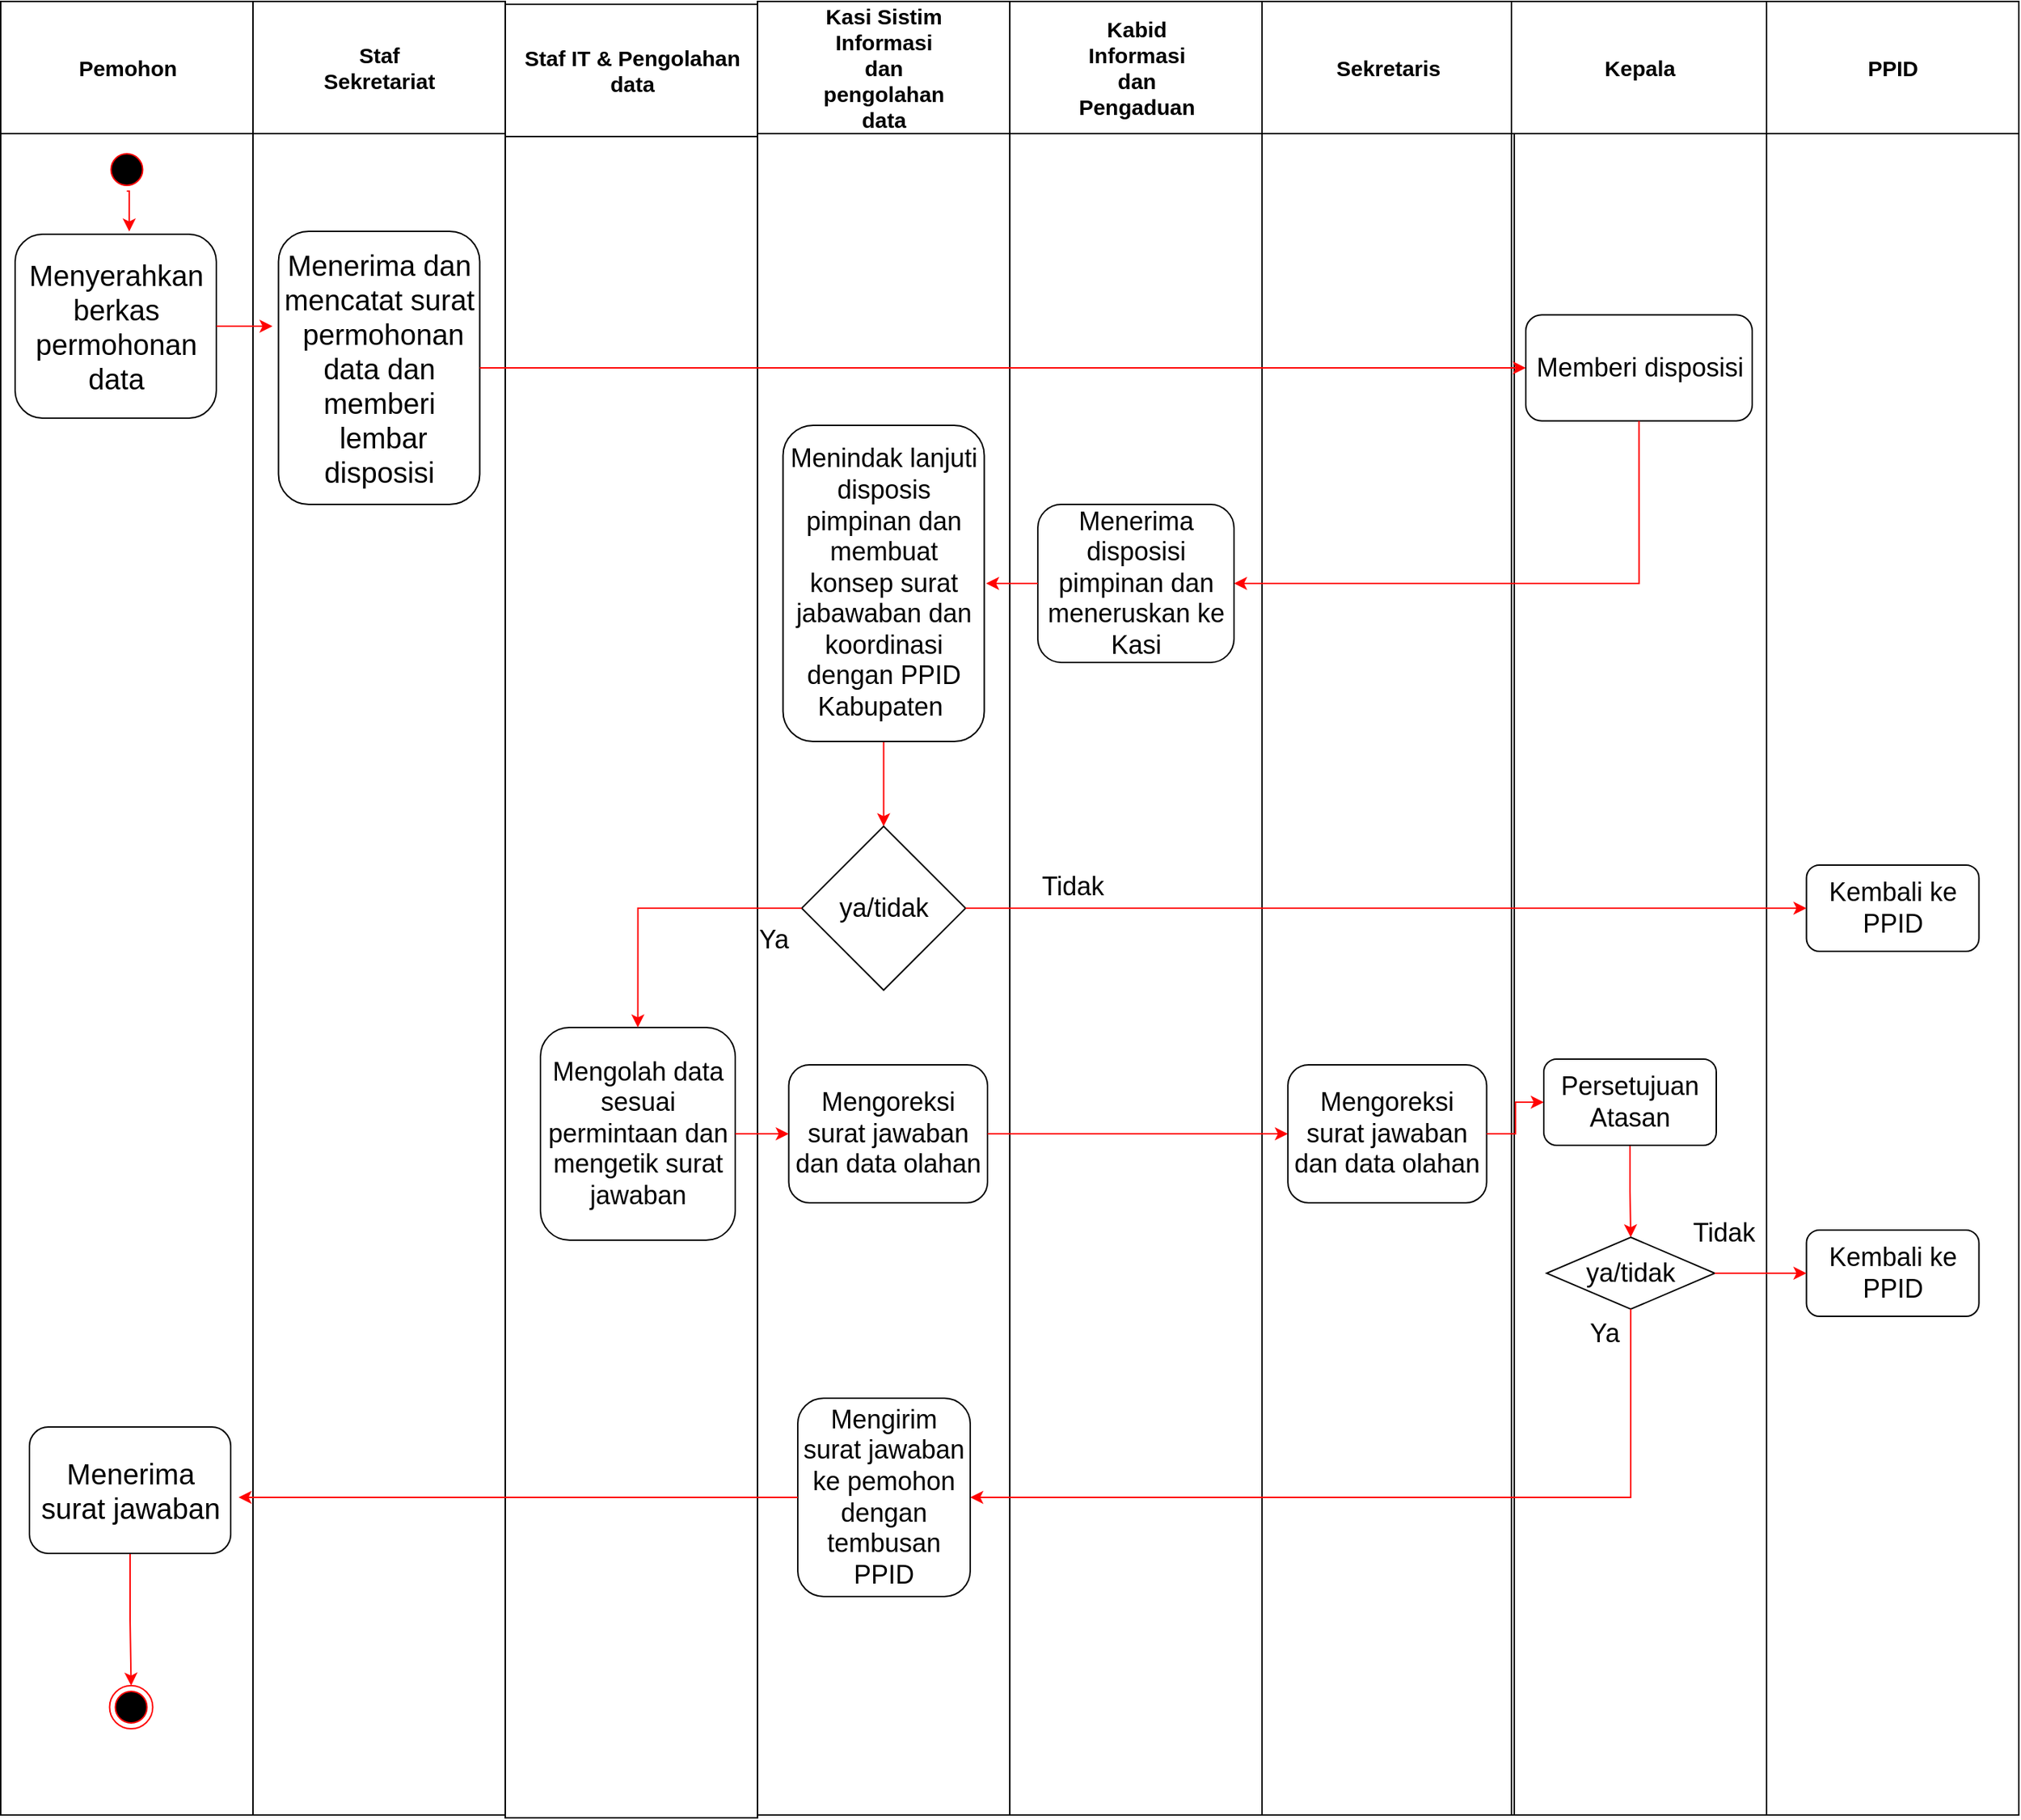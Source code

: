 <mxfile version="14.7.7" type="github">
  <diagram name="Page-1" id="e7e014a7-5840-1c2e-5031-d8a46d1fe8dd">
    <mxGraphModel dx="1038" dy="556" grid="1" gridSize="10" guides="1" tooltips="1" connect="1" arrows="1" fold="1" page="1" pageScale="1" pageWidth="1169" pageHeight="826" background="none" math="0" shadow="0">
      <root>
        <mxCell id="0" />
        <mxCell id="1" parent="0" />
        <mxCell id="2" value="Pemohon" style="swimlane;whiteSpace=wrap;startSize=92;fontSize=15;" parent="1" vertex="1">
          <mxGeometry x="164.5" y="128" width="175.5" height="1262" as="geometry" />
        </mxCell>
        <mxCell id="EJGItbRI0ggfpn9-f8-u-73" style="edgeStyle=orthogonalEdgeStyle;rounded=0;orthogonalLoop=1;jettySize=auto;html=1;exitX=0.5;exitY=1;exitDx=0;exitDy=0;entryX=0.567;entryY=-0.015;entryDx=0;entryDy=0;entryPerimeter=0;fontSize=15;fontColor=#000000;strokeColor=#FF0303;" edge="1" parent="2" source="5" target="7">
          <mxGeometry relative="1" as="geometry" />
        </mxCell>
        <mxCell id="5" value="" style="ellipse;shape=startState;fillColor=#000000;strokeColor=#ff0000;" parent="2" vertex="1">
          <mxGeometry x="72.75" y="102" width="30" height="30" as="geometry" />
        </mxCell>
        <mxCell id="7" value="Menyerahkan&#xa;berkas&#xa;permohonan&#xa;data" style="rounded=1;whiteSpace=wrap;html=1;fontFamily=Helvetica;fontSize=20;fontColor=#000000;align=center;strokeColor=#000000;fillColor=#ffffff;" parent="2" vertex="1">
          <mxGeometry x="10" y="162" width="140" height="128" as="geometry" />
        </mxCell>
        <mxCell id="EJGItbRI0ggfpn9-f8-u-124" style="edgeStyle=orthogonalEdgeStyle;rounded=0;orthogonalLoop=1;jettySize=auto;html=1;entryX=0.5;entryY=0;entryDx=0;entryDy=0;fontSize=18;fontColor=#000000;strokeColor=#FF0303;" edge="1" parent="2" source="EJGItbRI0ggfpn9-f8-u-118" target="EJGItbRI0ggfpn9-f8-u-116">
          <mxGeometry relative="1" as="geometry" />
        </mxCell>
        <mxCell id="EJGItbRI0ggfpn9-f8-u-118" value="Menerima surat jawaban" style="rounded=1;whiteSpace=wrap;html=1;fontFamily=Helvetica;fontSize=20;fontColor=#000000;align=center;strokeColor=#000000;fillColor=#ffffff;" vertex="1" parent="2">
          <mxGeometry x="20" y="992" width="140" height="88" as="geometry" />
        </mxCell>
        <mxCell id="EJGItbRI0ggfpn9-f8-u-116" value="" style="ellipse;html=1;shape=endState;fillColor=#000000;strokeColor=#ff0000;fontSize=18;fontColor=#000000;" vertex="1" parent="2">
          <mxGeometry x="75.75" y="1172" width="30" height="30" as="geometry" />
        </mxCell>
        <mxCell id="EJGItbRI0ggfpn9-f8-u-47" value="Staf&#xa;Sekretariat" style="swimlane;whiteSpace=wrap;startSize=92;fontSize=15;" vertex="1" parent="1">
          <mxGeometry x="340" y="128" width="175.5" height="1262" as="geometry" />
        </mxCell>
        <mxCell id="EJGItbRI0ggfpn9-f8-u-71" value="Menerima dan &#xa;mencatat surat&#xa; permohonan&#xa;data dan &#xa;memberi&#xa; lembar &#xa;disposisi" style="rounded=1;whiteSpace=wrap;html=1;fontFamily=Helvetica;fontSize=20;fontColor=#000000;align=center;strokeColor=#000000;fillColor=#ffffff;" vertex="1" parent="EJGItbRI0ggfpn9-f8-u-47">
          <mxGeometry x="17.75" y="160" width="140" height="190" as="geometry" />
        </mxCell>
        <mxCell id="EJGItbRI0ggfpn9-f8-u-51" value="Staf IT &amp; Pengolahan&#xa;data" style="swimlane;whiteSpace=wrap;startSize=92;fontSize=15;" vertex="1" parent="1">
          <mxGeometry x="515.5" y="130" width="175.5" height="1262" as="geometry" />
        </mxCell>
        <mxCell id="EJGItbRI0ggfpn9-f8-u-97" value="&#xa;&#xa;Mengolah data sesuai permintaan dan&#xa;mengetik surat jawaban &#xa;&#xa;" style="rounded=1;whiteSpace=wrap;html=1;fontSize=18;fontColor=#000000;" vertex="1" parent="EJGItbRI0ggfpn9-f8-u-51">
          <mxGeometry x="24.5" y="712" width="135.5" height="148" as="geometry" />
        </mxCell>
        <mxCell id="EJGItbRI0ggfpn9-f8-u-55" value="Kasi Sistim&#xa;Informasi&#xa;dan&#xa;pengolahan&#xa;data" style="swimlane;whiteSpace=wrap;startSize=92;fontSize=15;" vertex="1" parent="1">
          <mxGeometry x="691" y="128" width="175.5" height="1262" as="geometry" />
        </mxCell>
        <mxCell id="EJGItbRI0ggfpn9-f8-u-93" style="edgeStyle=orthogonalEdgeStyle;rounded=0;orthogonalLoop=1;jettySize=auto;html=1;exitX=0.5;exitY=1;exitDx=0;exitDy=0;entryX=0.5;entryY=0;entryDx=0;entryDy=0;fontSize=18;fontColor=#000000;strokeColor=#FF0303;" edge="1" parent="EJGItbRI0ggfpn9-f8-u-55" source="EJGItbRI0ggfpn9-f8-u-88" target="EJGItbRI0ggfpn9-f8-u-92">
          <mxGeometry relative="1" as="geometry" />
        </mxCell>
        <mxCell id="EJGItbRI0ggfpn9-f8-u-88" value="Menindak lanjuti disposis pimpinan dan&lt;br/&gt;membuat konsep surat jabawaban dan&lt;br/&gt;koordinasi dengan PPID Kabupaten&amp;nbsp;" style="rounded=1;whiteSpace=wrap;html=1;fontSize=18;fontColor=#000000;" vertex="1" parent="EJGItbRI0ggfpn9-f8-u-55">
          <mxGeometry x="17.75" y="295" width="140" height="220" as="geometry" />
        </mxCell>
        <mxCell id="EJGItbRI0ggfpn9-f8-u-92" value="ya/tidak" style="rhombus;whiteSpace=wrap;html=1;fontSize=18;fontColor=#000000;" vertex="1" parent="EJGItbRI0ggfpn9-f8-u-55">
          <mxGeometry x="30.75" y="574" width="114" height="114" as="geometry" />
        </mxCell>
        <mxCell id="EJGItbRI0ggfpn9-f8-u-101" value="&#xa;&#xa;Mengoreksi surat jawaban dan data olahan &#xa;&#xa;" style="rounded=1;whiteSpace=wrap;html=1;fontSize=18;fontColor=#000000;" vertex="1" parent="EJGItbRI0ggfpn9-f8-u-55">
          <mxGeometry x="21.75" y="740" width="138.25" height="96" as="geometry" />
        </mxCell>
        <mxCell id="EJGItbRI0ggfpn9-f8-u-112" value="&#xa;&#xa;Mengirim surat jawaban ke pemohon&#xa;dengan tembusan PPID &#xa;&#xa;" style="rounded=1;whiteSpace=wrap;html=1;fontSize=18;fontColor=#000000;" vertex="1" parent="EJGItbRI0ggfpn9-f8-u-55">
          <mxGeometry x="28" y="972" width="120" height="138" as="geometry" />
        </mxCell>
        <mxCell id="EJGItbRI0ggfpn9-f8-u-99" value="Ya" style="text;html=1;resizable=0;autosize=1;align=center;verticalAlign=middle;points=[];fillColor=none;strokeColor=none;rounded=0;fontSize=18;fontColor=#000000;" vertex="1" parent="EJGItbRI0ggfpn9-f8-u-55">
          <mxGeometry x="-9.25" y="638" width="40" height="30" as="geometry" />
        </mxCell>
        <mxCell id="EJGItbRI0ggfpn9-f8-u-59" value="Kabid&#xa;Informasi&#xa;dan&#xa;Pengaduan" style="swimlane;whiteSpace=wrap;startSize=92;fontSize=15;" vertex="1" parent="1">
          <mxGeometry x="866.5" y="128" width="175.5" height="1262" as="geometry" />
        </mxCell>
        <mxCell id="EJGItbRI0ggfpn9-f8-u-82" value="Menerima disposisi pimpinan dan&lt;br style=&quot;font-size: 18px;&quot;&gt;meneruskan ke Kasi" style="rounded=1;whiteSpace=wrap;html=1;fontFamily=Helvetica;fontSize=18;fontColor=#000000;align=center;strokeColor=#000000;fillColor=#ffffff;" vertex="1" parent="EJGItbRI0ggfpn9-f8-u-59">
          <mxGeometry x="19.5" y="350" width="136.5" height="110" as="geometry" />
        </mxCell>
        <mxCell id="EJGItbRI0ggfpn9-f8-u-96" value="Tidak" style="text;html=1;resizable=0;autosize=1;align=center;verticalAlign=middle;points=[];fillColor=none;strokeColor=none;rounded=0;fontSize=18;fontColor=#000000;" vertex="1" parent="EJGItbRI0ggfpn9-f8-u-59">
          <mxGeometry x="13.5" y="601" width="60" height="30" as="geometry" />
        </mxCell>
        <mxCell id="EJGItbRI0ggfpn9-f8-u-63" value="Sekretaris" style="swimlane;whiteSpace=wrap;startSize=92;fontSize=15;" vertex="1" parent="1">
          <mxGeometry x="1042" y="128" width="175.5" height="1262" as="geometry" />
        </mxCell>
        <mxCell id="EJGItbRI0ggfpn9-f8-u-103" value="&#xa;&#xa;Mengoreksi surat jawaban dan data olahan &#xa;&#xa;" style="rounded=1;whiteSpace=wrap;html=1;fontSize=18;fontColor=#000000;" vertex="1" parent="EJGItbRI0ggfpn9-f8-u-63">
          <mxGeometry x="18" y="740" width="138.25" height="96" as="geometry" />
        </mxCell>
        <mxCell id="EJGItbRI0ggfpn9-f8-u-67" value="Kepala" style="swimlane;whiteSpace=wrap;startSize=92;fontSize=15;" vertex="1" parent="1">
          <mxGeometry x="1215.5" y="128" width="177.5" height="1262" as="geometry" />
        </mxCell>
        <mxCell id="EJGItbRI0ggfpn9-f8-u-78" value="&lt;font style=&quot;font-size: 18px&quot;&gt;Memberi disposisi&lt;/font&gt;" style="rounded=1;whiteSpace=wrap;html=1;fontFamily=Helvetica;fontSize=15;fontColor=#000000;align=center;strokeColor=#000000;fillColor=#ffffff;" vertex="1" parent="EJGItbRI0ggfpn9-f8-u-67">
          <mxGeometry x="10" y="218.12" width="157.5" height="73.75" as="geometry" />
        </mxCell>
        <mxCell id="EJGItbRI0ggfpn9-f8-u-113" value="Tidak" style="text;html=1;resizable=0;autosize=1;align=center;verticalAlign=middle;points=[];fillColor=none;strokeColor=none;rounded=0;fontSize=18;fontColor=#000000;" vertex="1" parent="EJGItbRI0ggfpn9-f8-u-67">
          <mxGeometry x="117.5" y="842" width="60" height="30" as="geometry" />
        </mxCell>
        <mxCell id="EJGItbRI0ggfpn9-f8-u-108" style="edgeStyle=orthogonalEdgeStyle;rounded=0;orthogonalLoop=1;jettySize=auto;html=1;fontSize=18;fontColor=#000000;strokeColor=#FF0303;" edge="1" parent="EJGItbRI0ggfpn9-f8-u-67" source="EJGItbRI0ggfpn9-f8-u-105" target="EJGItbRI0ggfpn9-f8-u-107">
          <mxGeometry relative="1" as="geometry" />
        </mxCell>
        <mxCell id="EJGItbRI0ggfpn9-f8-u-105" value="Persetujuan Atasan" style="rounded=1;whiteSpace=wrap;html=1;fontSize=18;fontColor=#000000;" vertex="1" parent="EJGItbRI0ggfpn9-f8-u-67">
          <mxGeometry x="22.5" y="736" width="120" height="60" as="geometry" />
        </mxCell>
        <mxCell id="EJGItbRI0ggfpn9-f8-u-107" value="ya/tidak" style="rhombus;whiteSpace=wrap;html=1;fontSize=18;fontColor=#000000;" vertex="1" parent="EJGItbRI0ggfpn9-f8-u-67">
          <mxGeometry x="24.5" y="860" width="117" height="50" as="geometry" />
        </mxCell>
        <mxCell id="EJGItbRI0ggfpn9-f8-u-75" value="PPID" style="swimlane;whiteSpace=wrap;startSize=92;fontSize=15;" vertex="1" parent="1">
          <mxGeometry x="1393" y="128" width="175.5" height="1262" as="geometry" />
        </mxCell>
        <mxCell id="EJGItbRI0ggfpn9-f8-u-94" value="Kembali ke PPID" style="rounded=1;whiteSpace=wrap;html=1;fontSize=18;fontColor=#000000;" vertex="1" parent="EJGItbRI0ggfpn9-f8-u-75">
          <mxGeometry x="27.75" y="601" width="120" height="60" as="geometry" />
        </mxCell>
        <mxCell id="EJGItbRI0ggfpn9-f8-u-110" value="Kembali ke PPID" style="rounded=1;whiteSpace=wrap;html=1;fontSize=18;fontColor=#000000;" vertex="1" parent="EJGItbRI0ggfpn9-f8-u-75">
          <mxGeometry x="27.75" y="855" width="120" height="60" as="geometry" />
        </mxCell>
        <mxCell id="EJGItbRI0ggfpn9-f8-u-77" style="edgeStyle=orthogonalEdgeStyle;rounded=0;orthogonalLoop=1;jettySize=auto;html=1;exitX=1;exitY=0.5;exitDx=0;exitDy=0;entryX=-0.03;entryY=0.345;entryDx=0;entryDy=0;entryPerimeter=0;fontSize=15;fontColor=#000000;strokeColor=#FF0303;" edge="1" parent="1" source="7" target="EJGItbRI0ggfpn9-f8-u-71">
          <mxGeometry relative="1" as="geometry" />
        </mxCell>
        <mxCell id="EJGItbRI0ggfpn9-f8-u-80" style="edgeStyle=orthogonalEdgeStyle;rounded=0;orthogonalLoop=1;jettySize=auto;html=1;exitX=1;exitY=0.5;exitDx=0;exitDy=0;entryX=0;entryY=0.5;entryDx=0;entryDy=0;fontSize=15;fontColor=#000000;strokeColor=#FF0303;" edge="1" parent="1" source="EJGItbRI0ggfpn9-f8-u-71" target="EJGItbRI0ggfpn9-f8-u-78">
          <mxGeometry relative="1" as="geometry" />
        </mxCell>
        <mxCell id="EJGItbRI0ggfpn9-f8-u-83" style="edgeStyle=orthogonalEdgeStyle;rounded=0;orthogonalLoop=1;jettySize=auto;html=1;exitX=0.5;exitY=1;exitDx=0;exitDy=0;entryX=1;entryY=0.5;entryDx=0;entryDy=0;fontSize=18;fontColor=#000000;strokeColor=#FF0303;" edge="1" parent="1" source="EJGItbRI0ggfpn9-f8-u-78" target="EJGItbRI0ggfpn9-f8-u-82">
          <mxGeometry relative="1" as="geometry" />
        </mxCell>
        <mxCell id="EJGItbRI0ggfpn9-f8-u-91" style="edgeStyle=orthogonalEdgeStyle;rounded=0;orthogonalLoop=1;jettySize=auto;html=1;exitX=0;exitY=0.5;exitDx=0;exitDy=0;fontSize=18;fontColor=#000000;strokeColor=#FF0303;" edge="1" parent="1" source="EJGItbRI0ggfpn9-f8-u-82">
          <mxGeometry relative="1" as="geometry">
            <mxPoint x="850" y="533.059" as="targetPoint" />
          </mxGeometry>
        </mxCell>
        <mxCell id="EJGItbRI0ggfpn9-f8-u-95" style="edgeStyle=orthogonalEdgeStyle;rounded=0;orthogonalLoop=1;jettySize=auto;html=1;exitX=1;exitY=0.5;exitDx=0;exitDy=0;entryX=0;entryY=0.5;entryDx=0;entryDy=0;fontSize=18;fontColor=#000000;strokeColor=#FF0303;" edge="1" parent="1" source="EJGItbRI0ggfpn9-f8-u-92" target="EJGItbRI0ggfpn9-f8-u-94">
          <mxGeometry relative="1" as="geometry">
            <Array as="points">
              <mxPoint x="1370" y="759" />
              <mxPoint x="1370" y="759" />
            </Array>
          </mxGeometry>
        </mxCell>
        <mxCell id="EJGItbRI0ggfpn9-f8-u-98" style="edgeStyle=orthogonalEdgeStyle;rounded=0;orthogonalLoop=1;jettySize=auto;html=1;entryX=0.5;entryY=0;entryDx=0;entryDy=0;fontSize=18;fontColor=#000000;strokeColor=#FF0303;" edge="1" parent="1" source="EJGItbRI0ggfpn9-f8-u-92" target="EJGItbRI0ggfpn9-f8-u-97">
          <mxGeometry relative="1" as="geometry" />
        </mxCell>
        <mxCell id="EJGItbRI0ggfpn9-f8-u-102" style="edgeStyle=orthogonalEdgeStyle;rounded=0;orthogonalLoop=1;jettySize=auto;html=1;fontSize=18;fontColor=#000000;strokeColor=#FF0303;" edge="1" parent="1" source="EJGItbRI0ggfpn9-f8-u-97" target="EJGItbRI0ggfpn9-f8-u-101">
          <mxGeometry relative="1" as="geometry" />
        </mxCell>
        <mxCell id="EJGItbRI0ggfpn9-f8-u-104" style="edgeStyle=orthogonalEdgeStyle;rounded=0;orthogonalLoop=1;jettySize=auto;html=1;fontSize=18;fontColor=#000000;strokeColor=#FF0303;" edge="1" parent="1" source="EJGItbRI0ggfpn9-f8-u-101" target="EJGItbRI0ggfpn9-f8-u-103">
          <mxGeometry relative="1" as="geometry" />
        </mxCell>
        <mxCell id="EJGItbRI0ggfpn9-f8-u-106" style="edgeStyle=orthogonalEdgeStyle;rounded=0;orthogonalLoop=1;jettySize=auto;html=1;fontSize=18;fontColor=#000000;strokeColor=#FF0303;" edge="1" parent="1" source="EJGItbRI0ggfpn9-f8-u-103" target="EJGItbRI0ggfpn9-f8-u-105">
          <mxGeometry relative="1" as="geometry" />
        </mxCell>
        <mxCell id="EJGItbRI0ggfpn9-f8-u-111" style="edgeStyle=orthogonalEdgeStyle;rounded=0;orthogonalLoop=1;jettySize=auto;html=1;entryX=0;entryY=0.5;entryDx=0;entryDy=0;fontSize=18;fontColor=#000000;strokeColor=#FF0303;" edge="1" parent="1" source="EJGItbRI0ggfpn9-f8-u-107" target="EJGItbRI0ggfpn9-f8-u-110">
          <mxGeometry relative="1" as="geometry" />
        </mxCell>
        <mxCell id="EJGItbRI0ggfpn9-f8-u-114" style="edgeStyle=orthogonalEdgeStyle;rounded=0;orthogonalLoop=1;jettySize=auto;html=1;exitX=0.5;exitY=1;exitDx=0;exitDy=0;entryX=1;entryY=0.5;entryDx=0;entryDy=0;fontSize=18;fontColor=#000000;strokeColor=#FF0303;" edge="1" parent="1" source="EJGItbRI0ggfpn9-f8-u-107" target="EJGItbRI0ggfpn9-f8-u-112">
          <mxGeometry relative="1" as="geometry" />
        </mxCell>
        <mxCell id="EJGItbRI0ggfpn9-f8-u-115" value="Ya" style="text;html=1;resizable=0;autosize=1;align=center;verticalAlign=middle;points=[];fillColor=none;strokeColor=none;rounded=0;fontSize=18;fontColor=#000000;" vertex="1" parent="1">
          <mxGeometry x="1260" y="1040" width="40" height="30" as="geometry" />
        </mxCell>
        <mxCell id="EJGItbRI0ggfpn9-f8-u-122" style="edgeStyle=orthogonalEdgeStyle;rounded=0;orthogonalLoop=1;jettySize=auto;html=1;fontSize=18;fontColor=#000000;strokeColor=#FF0303;" edge="1" parent="1" source="EJGItbRI0ggfpn9-f8-u-112">
          <mxGeometry relative="1" as="geometry">
            <mxPoint x="330" y="1169" as="targetPoint" />
          </mxGeometry>
        </mxCell>
      </root>
    </mxGraphModel>
  </diagram>
</mxfile>
